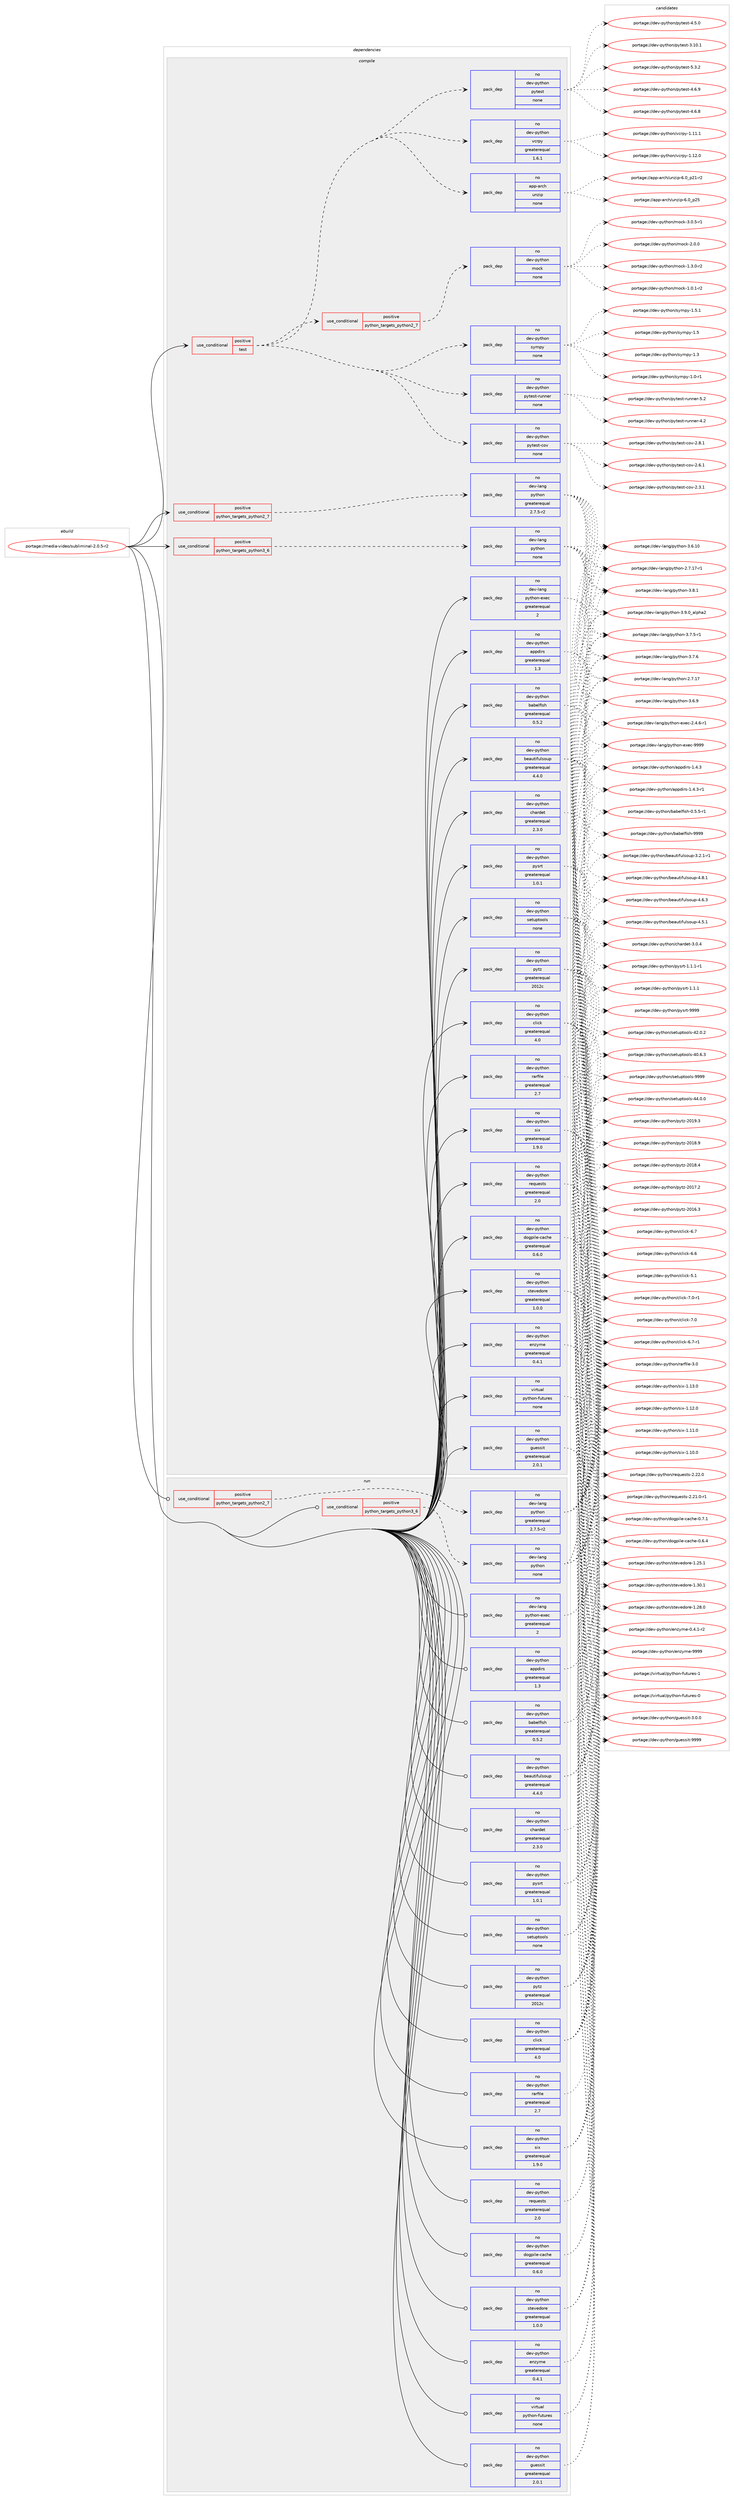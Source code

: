 digraph prolog {

# *************
# Graph options
# *************

newrank=true;
concentrate=true;
compound=true;
graph [rankdir=LR,fontname=Helvetica,fontsize=10,ranksep=1.5];#, ranksep=2.5, nodesep=0.2];
edge  [arrowhead=vee];
node  [fontname=Helvetica,fontsize=10];

# **********
# The ebuild
# **********

subgraph cluster_leftcol {
color=gray;
rank=same;
label=<<i>ebuild</i>>;
id [label="portage://media-video/subliminal-2.0.5-r2", color=red, width=4, href="../media-video/subliminal-2.0.5-r2.svg"];
}

# ****************
# The dependencies
# ****************

subgraph cluster_midcol {
color=gray;
label=<<i>dependencies</i>>;
subgraph cluster_compile {
fillcolor="#eeeeee";
style=filled;
label=<<i>compile</i>>;
subgraph cond38260 {
dependency174145 [label=<<TABLE BORDER="0" CELLBORDER="1" CELLSPACING="0" CELLPADDING="4"><TR><TD ROWSPAN="3" CELLPADDING="10">use_conditional</TD></TR><TR><TD>positive</TD></TR><TR><TD>python_targets_python2_7</TD></TR></TABLE>>, shape=none, color=red];
subgraph pack133114 {
dependency174146 [label=<<TABLE BORDER="0" CELLBORDER="1" CELLSPACING="0" CELLPADDING="4" WIDTH="220"><TR><TD ROWSPAN="6" CELLPADDING="30">pack_dep</TD></TR><TR><TD WIDTH="110">no</TD></TR><TR><TD>dev-lang</TD></TR><TR><TD>python</TD></TR><TR><TD>greaterequal</TD></TR><TR><TD>2.7.5-r2</TD></TR></TABLE>>, shape=none, color=blue];
}
dependency174145:e -> dependency174146:w [weight=20,style="dashed",arrowhead="vee"];
}
id:e -> dependency174145:w [weight=20,style="solid",arrowhead="vee"];
subgraph cond38261 {
dependency174147 [label=<<TABLE BORDER="0" CELLBORDER="1" CELLSPACING="0" CELLPADDING="4"><TR><TD ROWSPAN="3" CELLPADDING="10">use_conditional</TD></TR><TR><TD>positive</TD></TR><TR><TD>python_targets_python3_6</TD></TR></TABLE>>, shape=none, color=red];
subgraph pack133115 {
dependency174148 [label=<<TABLE BORDER="0" CELLBORDER="1" CELLSPACING="0" CELLPADDING="4" WIDTH="220"><TR><TD ROWSPAN="6" CELLPADDING="30">pack_dep</TD></TR><TR><TD WIDTH="110">no</TD></TR><TR><TD>dev-lang</TD></TR><TR><TD>python</TD></TR><TR><TD>none</TD></TR><TR><TD></TD></TR></TABLE>>, shape=none, color=blue];
}
dependency174147:e -> dependency174148:w [weight=20,style="dashed",arrowhead="vee"];
}
id:e -> dependency174147:w [weight=20,style="solid",arrowhead="vee"];
subgraph cond38262 {
dependency174149 [label=<<TABLE BORDER="0" CELLBORDER="1" CELLSPACING="0" CELLPADDING="4"><TR><TD ROWSPAN="3" CELLPADDING="10">use_conditional</TD></TR><TR><TD>positive</TD></TR><TR><TD>test</TD></TR></TABLE>>, shape=none, color=red];
subgraph pack133116 {
dependency174150 [label=<<TABLE BORDER="0" CELLBORDER="1" CELLSPACING="0" CELLPADDING="4" WIDTH="220"><TR><TD ROWSPAN="6" CELLPADDING="30">pack_dep</TD></TR><TR><TD WIDTH="110">no</TD></TR><TR><TD>app-arch</TD></TR><TR><TD>unzip</TD></TR><TR><TD>none</TD></TR><TR><TD></TD></TR></TABLE>>, shape=none, color=blue];
}
dependency174149:e -> dependency174150:w [weight=20,style="dashed",arrowhead="vee"];
subgraph pack133117 {
dependency174151 [label=<<TABLE BORDER="0" CELLBORDER="1" CELLSPACING="0" CELLPADDING="4" WIDTH="220"><TR><TD ROWSPAN="6" CELLPADDING="30">pack_dep</TD></TR><TR><TD WIDTH="110">no</TD></TR><TR><TD>dev-python</TD></TR><TR><TD>vcrpy</TD></TR><TR><TD>greaterequal</TD></TR><TR><TD>1.6.1</TD></TR></TABLE>>, shape=none, color=blue];
}
dependency174149:e -> dependency174151:w [weight=20,style="dashed",arrowhead="vee"];
subgraph pack133118 {
dependency174152 [label=<<TABLE BORDER="0" CELLBORDER="1" CELLSPACING="0" CELLPADDING="4" WIDTH="220"><TR><TD ROWSPAN="6" CELLPADDING="30">pack_dep</TD></TR><TR><TD WIDTH="110">no</TD></TR><TR><TD>dev-python</TD></TR><TR><TD>pytest</TD></TR><TR><TD>none</TD></TR><TR><TD></TD></TR></TABLE>>, shape=none, color=blue];
}
dependency174149:e -> dependency174152:w [weight=20,style="dashed",arrowhead="vee"];
subgraph pack133119 {
dependency174153 [label=<<TABLE BORDER="0" CELLBORDER="1" CELLSPACING="0" CELLPADDING="4" WIDTH="220"><TR><TD ROWSPAN="6" CELLPADDING="30">pack_dep</TD></TR><TR><TD WIDTH="110">no</TD></TR><TR><TD>dev-python</TD></TR><TR><TD>pytest-cov</TD></TR><TR><TD>none</TD></TR><TR><TD></TD></TR></TABLE>>, shape=none, color=blue];
}
dependency174149:e -> dependency174153:w [weight=20,style="dashed",arrowhead="vee"];
subgraph pack133120 {
dependency174154 [label=<<TABLE BORDER="0" CELLBORDER="1" CELLSPACING="0" CELLPADDING="4" WIDTH="220"><TR><TD ROWSPAN="6" CELLPADDING="30">pack_dep</TD></TR><TR><TD WIDTH="110">no</TD></TR><TR><TD>dev-python</TD></TR><TR><TD>pytest-runner</TD></TR><TR><TD>none</TD></TR><TR><TD></TD></TR></TABLE>>, shape=none, color=blue];
}
dependency174149:e -> dependency174154:w [weight=20,style="dashed",arrowhead="vee"];
subgraph pack133121 {
dependency174155 [label=<<TABLE BORDER="0" CELLBORDER="1" CELLSPACING="0" CELLPADDING="4" WIDTH="220"><TR><TD ROWSPAN="6" CELLPADDING="30">pack_dep</TD></TR><TR><TD WIDTH="110">no</TD></TR><TR><TD>dev-python</TD></TR><TR><TD>sympy</TD></TR><TR><TD>none</TD></TR><TR><TD></TD></TR></TABLE>>, shape=none, color=blue];
}
dependency174149:e -> dependency174155:w [weight=20,style="dashed",arrowhead="vee"];
subgraph cond38263 {
dependency174156 [label=<<TABLE BORDER="0" CELLBORDER="1" CELLSPACING="0" CELLPADDING="4"><TR><TD ROWSPAN="3" CELLPADDING="10">use_conditional</TD></TR><TR><TD>positive</TD></TR><TR><TD>python_targets_python2_7</TD></TR></TABLE>>, shape=none, color=red];
subgraph pack133122 {
dependency174157 [label=<<TABLE BORDER="0" CELLBORDER="1" CELLSPACING="0" CELLPADDING="4" WIDTH="220"><TR><TD ROWSPAN="6" CELLPADDING="30">pack_dep</TD></TR><TR><TD WIDTH="110">no</TD></TR><TR><TD>dev-python</TD></TR><TR><TD>mock</TD></TR><TR><TD>none</TD></TR><TR><TD></TD></TR></TABLE>>, shape=none, color=blue];
}
dependency174156:e -> dependency174157:w [weight=20,style="dashed",arrowhead="vee"];
}
dependency174149:e -> dependency174156:w [weight=20,style="dashed",arrowhead="vee"];
}
id:e -> dependency174149:w [weight=20,style="solid",arrowhead="vee"];
subgraph pack133123 {
dependency174158 [label=<<TABLE BORDER="0" CELLBORDER="1" CELLSPACING="0" CELLPADDING="4" WIDTH="220"><TR><TD ROWSPAN="6" CELLPADDING="30">pack_dep</TD></TR><TR><TD WIDTH="110">no</TD></TR><TR><TD>dev-lang</TD></TR><TR><TD>python-exec</TD></TR><TR><TD>greaterequal</TD></TR><TR><TD>2</TD></TR></TABLE>>, shape=none, color=blue];
}
id:e -> dependency174158:w [weight=20,style="solid",arrowhead="vee"];
subgraph pack133124 {
dependency174159 [label=<<TABLE BORDER="0" CELLBORDER="1" CELLSPACING="0" CELLPADDING="4" WIDTH="220"><TR><TD ROWSPAN="6" CELLPADDING="30">pack_dep</TD></TR><TR><TD WIDTH="110">no</TD></TR><TR><TD>dev-python</TD></TR><TR><TD>appdirs</TD></TR><TR><TD>greaterequal</TD></TR><TR><TD>1.3</TD></TR></TABLE>>, shape=none, color=blue];
}
id:e -> dependency174159:w [weight=20,style="solid",arrowhead="vee"];
subgraph pack133125 {
dependency174160 [label=<<TABLE BORDER="0" CELLBORDER="1" CELLSPACING="0" CELLPADDING="4" WIDTH="220"><TR><TD ROWSPAN="6" CELLPADDING="30">pack_dep</TD></TR><TR><TD WIDTH="110">no</TD></TR><TR><TD>dev-python</TD></TR><TR><TD>babelfish</TD></TR><TR><TD>greaterequal</TD></TR><TR><TD>0.5.2</TD></TR></TABLE>>, shape=none, color=blue];
}
id:e -> dependency174160:w [weight=20,style="solid",arrowhead="vee"];
subgraph pack133126 {
dependency174161 [label=<<TABLE BORDER="0" CELLBORDER="1" CELLSPACING="0" CELLPADDING="4" WIDTH="220"><TR><TD ROWSPAN="6" CELLPADDING="30">pack_dep</TD></TR><TR><TD WIDTH="110">no</TD></TR><TR><TD>dev-python</TD></TR><TR><TD>beautifulsoup</TD></TR><TR><TD>greaterequal</TD></TR><TR><TD>4.4.0</TD></TR></TABLE>>, shape=none, color=blue];
}
id:e -> dependency174161:w [weight=20,style="solid",arrowhead="vee"];
subgraph pack133127 {
dependency174162 [label=<<TABLE BORDER="0" CELLBORDER="1" CELLSPACING="0" CELLPADDING="4" WIDTH="220"><TR><TD ROWSPAN="6" CELLPADDING="30">pack_dep</TD></TR><TR><TD WIDTH="110">no</TD></TR><TR><TD>dev-python</TD></TR><TR><TD>chardet</TD></TR><TR><TD>greaterequal</TD></TR><TR><TD>2.3.0</TD></TR></TABLE>>, shape=none, color=blue];
}
id:e -> dependency174162:w [weight=20,style="solid",arrowhead="vee"];
subgraph pack133128 {
dependency174163 [label=<<TABLE BORDER="0" CELLBORDER="1" CELLSPACING="0" CELLPADDING="4" WIDTH="220"><TR><TD ROWSPAN="6" CELLPADDING="30">pack_dep</TD></TR><TR><TD WIDTH="110">no</TD></TR><TR><TD>dev-python</TD></TR><TR><TD>click</TD></TR><TR><TD>greaterequal</TD></TR><TR><TD>4.0</TD></TR></TABLE>>, shape=none, color=blue];
}
id:e -> dependency174163:w [weight=20,style="solid",arrowhead="vee"];
subgraph pack133129 {
dependency174164 [label=<<TABLE BORDER="0" CELLBORDER="1" CELLSPACING="0" CELLPADDING="4" WIDTH="220"><TR><TD ROWSPAN="6" CELLPADDING="30">pack_dep</TD></TR><TR><TD WIDTH="110">no</TD></TR><TR><TD>dev-python</TD></TR><TR><TD>dogpile-cache</TD></TR><TR><TD>greaterequal</TD></TR><TR><TD>0.6.0</TD></TR></TABLE>>, shape=none, color=blue];
}
id:e -> dependency174164:w [weight=20,style="solid",arrowhead="vee"];
subgraph pack133130 {
dependency174165 [label=<<TABLE BORDER="0" CELLBORDER="1" CELLSPACING="0" CELLPADDING="4" WIDTH="220"><TR><TD ROWSPAN="6" CELLPADDING="30">pack_dep</TD></TR><TR><TD WIDTH="110">no</TD></TR><TR><TD>dev-python</TD></TR><TR><TD>enzyme</TD></TR><TR><TD>greaterequal</TD></TR><TR><TD>0.4.1</TD></TR></TABLE>>, shape=none, color=blue];
}
id:e -> dependency174165:w [weight=20,style="solid",arrowhead="vee"];
subgraph pack133131 {
dependency174166 [label=<<TABLE BORDER="0" CELLBORDER="1" CELLSPACING="0" CELLPADDING="4" WIDTH="220"><TR><TD ROWSPAN="6" CELLPADDING="30">pack_dep</TD></TR><TR><TD WIDTH="110">no</TD></TR><TR><TD>dev-python</TD></TR><TR><TD>guessit</TD></TR><TR><TD>greaterequal</TD></TR><TR><TD>2.0.1</TD></TR></TABLE>>, shape=none, color=blue];
}
id:e -> dependency174166:w [weight=20,style="solid",arrowhead="vee"];
subgraph pack133132 {
dependency174167 [label=<<TABLE BORDER="0" CELLBORDER="1" CELLSPACING="0" CELLPADDING="4" WIDTH="220"><TR><TD ROWSPAN="6" CELLPADDING="30">pack_dep</TD></TR><TR><TD WIDTH="110">no</TD></TR><TR><TD>dev-python</TD></TR><TR><TD>pysrt</TD></TR><TR><TD>greaterequal</TD></TR><TR><TD>1.0.1</TD></TR></TABLE>>, shape=none, color=blue];
}
id:e -> dependency174167:w [weight=20,style="solid",arrowhead="vee"];
subgraph pack133133 {
dependency174168 [label=<<TABLE BORDER="0" CELLBORDER="1" CELLSPACING="0" CELLPADDING="4" WIDTH="220"><TR><TD ROWSPAN="6" CELLPADDING="30">pack_dep</TD></TR><TR><TD WIDTH="110">no</TD></TR><TR><TD>dev-python</TD></TR><TR><TD>pytz</TD></TR><TR><TD>greaterequal</TD></TR><TR><TD>2012c</TD></TR></TABLE>>, shape=none, color=blue];
}
id:e -> dependency174168:w [weight=20,style="solid",arrowhead="vee"];
subgraph pack133134 {
dependency174169 [label=<<TABLE BORDER="0" CELLBORDER="1" CELLSPACING="0" CELLPADDING="4" WIDTH="220"><TR><TD ROWSPAN="6" CELLPADDING="30">pack_dep</TD></TR><TR><TD WIDTH="110">no</TD></TR><TR><TD>dev-python</TD></TR><TR><TD>rarfile</TD></TR><TR><TD>greaterequal</TD></TR><TR><TD>2.7</TD></TR></TABLE>>, shape=none, color=blue];
}
id:e -> dependency174169:w [weight=20,style="solid",arrowhead="vee"];
subgraph pack133135 {
dependency174170 [label=<<TABLE BORDER="0" CELLBORDER="1" CELLSPACING="0" CELLPADDING="4" WIDTH="220"><TR><TD ROWSPAN="6" CELLPADDING="30">pack_dep</TD></TR><TR><TD WIDTH="110">no</TD></TR><TR><TD>dev-python</TD></TR><TR><TD>requests</TD></TR><TR><TD>greaterequal</TD></TR><TR><TD>2.0</TD></TR></TABLE>>, shape=none, color=blue];
}
id:e -> dependency174170:w [weight=20,style="solid",arrowhead="vee"];
subgraph pack133136 {
dependency174171 [label=<<TABLE BORDER="0" CELLBORDER="1" CELLSPACING="0" CELLPADDING="4" WIDTH="220"><TR><TD ROWSPAN="6" CELLPADDING="30">pack_dep</TD></TR><TR><TD WIDTH="110">no</TD></TR><TR><TD>dev-python</TD></TR><TR><TD>setuptools</TD></TR><TR><TD>none</TD></TR><TR><TD></TD></TR></TABLE>>, shape=none, color=blue];
}
id:e -> dependency174171:w [weight=20,style="solid",arrowhead="vee"];
subgraph pack133137 {
dependency174172 [label=<<TABLE BORDER="0" CELLBORDER="1" CELLSPACING="0" CELLPADDING="4" WIDTH="220"><TR><TD ROWSPAN="6" CELLPADDING="30">pack_dep</TD></TR><TR><TD WIDTH="110">no</TD></TR><TR><TD>dev-python</TD></TR><TR><TD>six</TD></TR><TR><TD>greaterequal</TD></TR><TR><TD>1.9.0</TD></TR></TABLE>>, shape=none, color=blue];
}
id:e -> dependency174172:w [weight=20,style="solid",arrowhead="vee"];
subgraph pack133138 {
dependency174173 [label=<<TABLE BORDER="0" CELLBORDER="1" CELLSPACING="0" CELLPADDING="4" WIDTH="220"><TR><TD ROWSPAN="6" CELLPADDING="30">pack_dep</TD></TR><TR><TD WIDTH="110">no</TD></TR><TR><TD>dev-python</TD></TR><TR><TD>stevedore</TD></TR><TR><TD>greaterequal</TD></TR><TR><TD>1.0.0</TD></TR></TABLE>>, shape=none, color=blue];
}
id:e -> dependency174173:w [weight=20,style="solid",arrowhead="vee"];
subgraph pack133139 {
dependency174174 [label=<<TABLE BORDER="0" CELLBORDER="1" CELLSPACING="0" CELLPADDING="4" WIDTH="220"><TR><TD ROWSPAN="6" CELLPADDING="30">pack_dep</TD></TR><TR><TD WIDTH="110">no</TD></TR><TR><TD>virtual</TD></TR><TR><TD>python-futures</TD></TR><TR><TD>none</TD></TR><TR><TD></TD></TR></TABLE>>, shape=none, color=blue];
}
id:e -> dependency174174:w [weight=20,style="solid",arrowhead="vee"];
}
subgraph cluster_compileandrun {
fillcolor="#eeeeee";
style=filled;
label=<<i>compile and run</i>>;
}
subgraph cluster_run {
fillcolor="#eeeeee";
style=filled;
label=<<i>run</i>>;
subgraph cond38264 {
dependency174175 [label=<<TABLE BORDER="0" CELLBORDER="1" CELLSPACING="0" CELLPADDING="4"><TR><TD ROWSPAN="3" CELLPADDING="10">use_conditional</TD></TR><TR><TD>positive</TD></TR><TR><TD>python_targets_python2_7</TD></TR></TABLE>>, shape=none, color=red];
subgraph pack133140 {
dependency174176 [label=<<TABLE BORDER="0" CELLBORDER="1" CELLSPACING="0" CELLPADDING="4" WIDTH="220"><TR><TD ROWSPAN="6" CELLPADDING="30">pack_dep</TD></TR><TR><TD WIDTH="110">no</TD></TR><TR><TD>dev-lang</TD></TR><TR><TD>python</TD></TR><TR><TD>greaterequal</TD></TR><TR><TD>2.7.5-r2</TD></TR></TABLE>>, shape=none, color=blue];
}
dependency174175:e -> dependency174176:w [weight=20,style="dashed",arrowhead="vee"];
}
id:e -> dependency174175:w [weight=20,style="solid",arrowhead="odot"];
subgraph cond38265 {
dependency174177 [label=<<TABLE BORDER="0" CELLBORDER="1" CELLSPACING="0" CELLPADDING="4"><TR><TD ROWSPAN="3" CELLPADDING="10">use_conditional</TD></TR><TR><TD>positive</TD></TR><TR><TD>python_targets_python3_6</TD></TR></TABLE>>, shape=none, color=red];
subgraph pack133141 {
dependency174178 [label=<<TABLE BORDER="0" CELLBORDER="1" CELLSPACING="0" CELLPADDING="4" WIDTH="220"><TR><TD ROWSPAN="6" CELLPADDING="30">pack_dep</TD></TR><TR><TD WIDTH="110">no</TD></TR><TR><TD>dev-lang</TD></TR><TR><TD>python</TD></TR><TR><TD>none</TD></TR><TR><TD></TD></TR></TABLE>>, shape=none, color=blue];
}
dependency174177:e -> dependency174178:w [weight=20,style="dashed",arrowhead="vee"];
}
id:e -> dependency174177:w [weight=20,style="solid",arrowhead="odot"];
subgraph pack133142 {
dependency174179 [label=<<TABLE BORDER="0" CELLBORDER="1" CELLSPACING="0" CELLPADDING="4" WIDTH="220"><TR><TD ROWSPAN="6" CELLPADDING="30">pack_dep</TD></TR><TR><TD WIDTH="110">no</TD></TR><TR><TD>dev-lang</TD></TR><TR><TD>python-exec</TD></TR><TR><TD>greaterequal</TD></TR><TR><TD>2</TD></TR></TABLE>>, shape=none, color=blue];
}
id:e -> dependency174179:w [weight=20,style="solid",arrowhead="odot"];
subgraph pack133143 {
dependency174180 [label=<<TABLE BORDER="0" CELLBORDER="1" CELLSPACING="0" CELLPADDING="4" WIDTH="220"><TR><TD ROWSPAN="6" CELLPADDING="30">pack_dep</TD></TR><TR><TD WIDTH="110">no</TD></TR><TR><TD>dev-python</TD></TR><TR><TD>appdirs</TD></TR><TR><TD>greaterequal</TD></TR><TR><TD>1.3</TD></TR></TABLE>>, shape=none, color=blue];
}
id:e -> dependency174180:w [weight=20,style="solid",arrowhead="odot"];
subgraph pack133144 {
dependency174181 [label=<<TABLE BORDER="0" CELLBORDER="1" CELLSPACING="0" CELLPADDING="4" WIDTH="220"><TR><TD ROWSPAN="6" CELLPADDING="30">pack_dep</TD></TR><TR><TD WIDTH="110">no</TD></TR><TR><TD>dev-python</TD></TR><TR><TD>babelfish</TD></TR><TR><TD>greaterequal</TD></TR><TR><TD>0.5.2</TD></TR></TABLE>>, shape=none, color=blue];
}
id:e -> dependency174181:w [weight=20,style="solid",arrowhead="odot"];
subgraph pack133145 {
dependency174182 [label=<<TABLE BORDER="0" CELLBORDER="1" CELLSPACING="0" CELLPADDING="4" WIDTH="220"><TR><TD ROWSPAN="6" CELLPADDING="30">pack_dep</TD></TR><TR><TD WIDTH="110">no</TD></TR><TR><TD>dev-python</TD></TR><TR><TD>beautifulsoup</TD></TR><TR><TD>greaterequal</TD></TR><TR><TD>4.4.0</TD></TR></TABLE>>, shape=none, color=blue];
}
id:e -> dependency174182:w [weight=20,style="solid",arrowhead="odot"];
subgraph pack133146 {
dependency174183 [label=<<TABLE BORDER="0" CELLBORDER="1" CELLSPACING="0" CELLPADDING="4" WIDTH="220"><TR><TD ROWSPAN="6" CELLPADDING="30">pack_dep</TD></TR><TR><TD WIDTH="110">no</TD></TR><TR><TD>dev-python</TD></TR><TR><TD>chardet</TD></TR><TR><TD>greaterequal</TD></TR><TR><TD>2.3.0</TD></TR></TABLE>>, shape=none, color=blue];
}
id:e -> dependency174183:w [weight=20,style="solid",arrowhead="odot"];
subgraph pack133147 {
dependency174184 [label=<<TABLE BORDER="0" CELLBORDER="1" CELLSPACING="0" CELLPADDING="4" WIDTH="220"><TR><TD ROWSPAN="6" CELLPADDING="30">pack_dep</TD></TR><TR><TD WIDTH="110">no</TD></TR><TR><TD>dev-python</TD></TR><TR><TD>click</TD></TR><TR><TD>greaterequal</TD></TR><TR><TD>4.0</TD></TR></TABLE>>, shape=none, color=blue];
}
id:e -> dependency174184:w [weight=20,style="solid",arrowhead="odot"];
subgraph pack133148 {
dependency174185 [label=<<TABLE BORDER="0" CELLBORDER="1" CELLSPACING="0" CELLPADDING="4" WIDTH="220"><TR><TD ROWSPAN="6" CELLPADDING="30">pack_dep</TD></TR><TR><TD WIDTH="110">no</TD></TR><TR><TD>dev-python</TD></TR><TR><TD>dogpile-cache</TD></TR><TR><TD>greaterequal</TD></TR><TR><TD>0.6.0</TD></TR></TABLE>>, shape=none, color=blue];
}
id:e -> dependency174185:w [weight=20,style="solid",arrowhead="odot"];
subgraph pack133149 {
dependency174186 [label=<<TABLE BORDER="0" CELLBORDER="1" CELLSPACING="0" CELLPADDING="4" WIDTH="220"><TR><TD ROWSPAN="6" CELLPADDING="30">pack_dep</TD></TR><TR><TD WIDTH="110">no</TD></TR><TR><TD>dev-python</TD></TR><TR><TD>enzyme</TD></TR><TR><TD>greaterequal</TD></TR><TR><TD>0.4.1</TD></TR></TABLE>>, shape=none, color=blue];
}
id:e -> dependency174186:w [weight=20,style="solid",arrowhead="odot"];
subgraph pack133150 {
dependency174187 [label=<<TABLE BORDER="0" CELLBORDER="1" CELLSPACING="0" CELLPADDING="4" WIDTH="220"><TR><TD ROWSPAN="6" CELLPADDING="30">pack_dep</TD></TR><TR><TD WIDTH="110">no</TD></TR><TR><TD>dev-python</TD></TR><TR><TD>guessit</TD></TR><TR><TD>greaterequal</TD></TR><TR><TD>2.0.1</TD></TR></TABLE>>, shape=none, color=blue];
}
id:e -> dependency174187:w [weight=20,style="solid",arrowhead="odot"];
subgraph pack133151 {
dependency174188 [label=<<TABLE BORDER="0" CELLBORDER="1" CELLSPACING="0" CELLPADDING="4" WIDTH="220"><TR><TD ROWSPAN="6" CELLPADDING="30">pack_dep</TD></TR><TR><TD WIDTH="110">no</TD></TR><TR><TD>dev-python</TD></TR><TR><TD>pysrt</TD></TR><TR><TD>greaterequal</TD></TR><TR><TD>1.0.1</TD></TR></TABLE>>, shape=none, color=blue];
}
id:e -> dependency174188:w [weight=20,style="solid",arrowhead="odot"];
subgraph pack133152 {
dependency174189 [label=<<TABLE BORDER="0" CELLBORDER="1" CELLSPACING="0" CELLPADDING="4" WIDTH="220"><TR><TD ROWSPAN="6" CELLPADDING="30">pack_dep</TD></TR><TR><TD WIDTH="110">no</TD></TR><TR><TD>dev-python</TD></TR><TR><TD>pytz</TD></TR><TR><TD>greaterequal</TD></TR><TR><TD>2012c</TD></TR></TABLE>>, shape=none, color=blue];
}
id:e -> dependency174189:w [weight=20,style="solid",arrowhead="odot"];
subgraph pack133153 {
dependency174190 [label=<<TABLE BORDER="0" CELLBORDER="1" CELLSPACING="0" CELLPADDING="4" WIDTH="220"><TR><TD ROWSPAN="6" CELLPADDING="30">pack_dep</TD></TR><TR><TD WIDTH="110">no</TD></TR><TR><TD>dev-python</TD></TR><TR><TD>rarfile</TD></TR><TR><TD>greaterequal</TD></TR><TR><TD>2.7</TD></TR></TABLE>>, shape=none, color=blue];
}
id:e -> dependency174190:w [weight=20,style="solid",arrowhead="odot"];
subgraph pack133154 {
dependency174191 [label=<<TABLE BORDER="0" CELLBORDER="1" CELLSPACING="0" CELLPADDING="4" WIDTH="220"><TR><TD ROWSPAN="6" CELLPADDING="30">pack_dep</TD></TR><TR><TD WIDTH="110">no</TD></TR><TR><TD>dev-python</TD></TR><TR><TD>requests</TD></TR><TR><TD>greaterequal</TD></TR><TR><TD>2.0</TD></TR></TABLE>>, shape=none, color=blue];
}
id:e -> dependency174191:w [weight=20,style="solid",arrowhead="odot"];
subgraph pack133155 {
dependency174192 [label=<<TABLE BORDER="0" CELLBORDER="1" CELLSPACING="0" CELLPADDING="4" WIDTH="220"><TR><TD ROWSPAN="6" CELLPADDING="30">pack_dep</TD></TR><TR><TD WIDTH="110">no</TD></TR><TR><TD>dev-python</TD></TR><TR><TD>setuptools</TD></TR><TR><TD>none</TD></TR><TR><TD></TD></TR></TABLE>>, shape=none, color=blue];
}
id:e -> dependency174192:w [weight=20,style="solid",arrowhead="odot"];
subgraph pack133156 {
dependency174193 [label=<<TABLE BORDER="0" CELLBORDER="1" CELLSPACING="0" CELLPADDING="4" WIDTH="220"><TR><TD ROWSPAN="6" CELLPADDING="30">pack_dep</TD></TR><TR><TD WIDTH="110">no</TD></TR><TR><TD>dev-python</TD></TR><TR><TD>six</TD></TR><TR><TD>greaterequal</TD></TR><TR><TD>1.9.0</TD></TR></TABLE>>, shape=none, color=blue];
}
id:e -> dependency174193:w [weight=20,style="solid",arrowhead="odot"];
subgraph pack133157 {
dependency174194 [label=<<TABLE BORDER="0" CELLBORDER="1" CELLSPACING="0" CELLPADDING="4" WIDTH="220"><TR><TD ROWSPAN="6" CELLPADDING="30">pack_dep</TD></TR><TR><TD WIDTH="110">no</TD></TR><TR><TD>dev-python</TD></TR><TR><TD>stevedore</TD></TR><TR><TD>greaterequal</TD></TR><TR><TD>1.0.0</TD></TR></TABLE>>, shape=none, color=blue];
}
id:e -> dependency174194:w [weight=20,style="solid",arrowhead="odot"];
subgraph pack133158 {
dependency174195 [label=<<TABLE BORDER="0" CELLBORDER="1" CELLSPACING="0" CELLPADDING="4" WIDTH="220"><TR><TD ROWSPAN="6" CELLPADDING="30">pack_dep</TD></TR><TR><TD WIDTH="110">no</TD></TR><TR><TD>virtual</TD></TR><TR><TD>python-futures</TD></TR><TR><TD>none</TD></TR><TR><TD></TD></TR></TABLE>>, shape=none, color=blue];
}
id:e -> dependency174195:w [weight=20,style="solid",arrowhead="odot"];
}
}

# **************
# The candidates
# **************

subgraph cluster_choices {
rank=same;
color=gray;
label=<<i>candidates</i>>;

subgraph choice133114 {
color=black;
nodesep=1;
choice10010111845108971101034711212111610411111045514657464895971081121049750 [label="portage://dev-lang/python-3.9.0_alpha2", color=red, width=4,href="../dev-lang/python-3.9.0_alpha2.svg"];
choice100101118451089711010347112121116104111110455146564649 [label="portage://dev-lang/python-3.8.1", color=red, width=4,href="../dev-lang/python-3.8.1.svg"];
choice100101118451089711010347112121116104111110455146554654 [label="portage://dev-lang/python-3.7.6", color=red, width=4,href="../dev-lang/python-3.7.6.svg"];
choice1001011184510897110103471121211161041111104551465546534511449 [label="portage://dev-lang/python-3.7.5-r1", color=red, width=4,href="../dev-lang/python-3.7.5-r1.svg"];
choice100101118451089711010347112121116104111110455146544657 [label="portage://dev-lang/python-3.6.9", color=red, width=4,href="../dev-lang/python-3.6.9.svg"];
choice10010111845108971101034711212111610411111045514654464948 [label="portage://dev-lang/python-3.6.10", color=red, width=4,href="../dev-lang/python-3.6.10.svg"];
choice100101118451089711010347112121116104111110455046554649554511449 [label="portage://dev-lang/python-2.7.17-r1", color=red, width=4,href="../dev-lang/python-2.7.17-r1.svg"];
choice10010111845108971101034711212111610411111045504655464955 [label="portage://dev-lang/python-2.7.17", color=red, width=4,href="../dev-lang/python-2.7.17.svg"];
dependency174146:e -> choice10010111845108971101034711212111610411111045514657464895971081121049750:w [style=dotted,weight="100"];
dependency174146:e -> choice100101118451089711010347112121116104111110455146564649:w [style=dotted,weight="100"];
dependency174146:e -> choice100101118451089711010347112121116104111110455146554654:w [style=dotted,weight="100"];
dependency174146:e -> choice1001011184510897110103471121211161041111104551465546534511449:w [style=dotted,weight="100"];
dependency174146:e -> choice100101118451089711010347112121116104111110455146544657:w [style=dotted,weight="100"];
dependency174146:e -> choice10010111845108971101034711212111610411111045514654464948:w [style=dotted,weight="100"];
dependency174146:e -> choice100101118451089711010347112121116104111110455046554649554511449:w [style=dotted,weight="100"];
dependency174146:e -> choice10010111845108971101034711212111610411111045504655464955:w [style=dotted,weight="100"];
}
subgraph choice133115 {
color=black;
nodesep=1;
choice10010111845108971101034711212111610411111045514657464895971081121049750 [label="portage://dev-lang/python-3.9.0_alpha2", color=red, width=4,href="../dev-lang/python-3.9.0_alpha2.svg"];
choice100101118451089711010347112121116104111110455146564649 [label="portage://dev-lang/python-3.8.1", color=red, width=4,href="../dev-lang/python-3.8.1.svg"];
choice100101118451089711010347112121116104111110455146554654 [label="portage://dev-lang/python-3.7.6", color=red, width=4,href="../dev-lang/python-3.7.6.svg"];
choice1001011184510897110103471121211161041111104551465546534511449 [label="portage://dev-lang/python-3.7.5-r1", color=red, width=4,href="../dev-lang/python-3.7.5-r1.svg"];
choice100101118451089711010347112121116104111110455146544657 [label="portage://dev-lang/python-3.6.9", color=red, width=4,href="../dev-lang/python-3.6.9.svg"];
choice10010111845108971101034711212111610411111045514654464948 [label="portage://dev-lang/python-3.6.10", color=red, width=4,href="../dev-lang/python-3.6.10.svg"];
choice100101118451089711010347112121116104111110455046554649554511449 [label="portage://dev-lang/python-2.7.17-r1", color=red, width=4,href="../dev-lang/python-2.7.17-r1.svg"];
choice10010111845108971101034711212111610411111045504655464955 [label="portage://dev-lang/python-2.7.17", color=red, width=4,href="../dev-lang/python-2.7.17.svg"];
dependency174148:e -> choice10010111845108971101034711212111610411111045514657464895971081121049750:w [style=dotted,weight="100"];
dependency174148:e -> choice100101118451089711010347112121116104111110455146564649:w [style=dotted,weight="100"];
dependency174148:e -> choice100101118451089711010347112121116104111110455146554654:w [style=dotted,weight="100"];
dependency174148:e -> choice1001011184510897110103471121211161041111104551465546534511449:w [style=dotted,weight="100"];
dependency174148:e -> choice100101118451089711010347112121116104111110455146544657:w [style=dotted,weight="100"];
dependency174148:e -> choice10010111845108971101034711212111610411111045514654464948:w [style=dotted,weight="100"];
dependency174148:e -> choice100101118451089711010347112121116104111110455046554649554511449:w [style=dotted,weight="100"];
dependency174148:e -> choice10010111845108971101034711212111610411111045504655464955:w [style=dotted,weight="100"];
}
subgraph choice133116 {
color=black;
nodesep=1;
choice971121124597114991044711711012210511245544648951125053 [label="portage://app-arch/unzip-6.0_p25", color=red, width=4,href="../app-arch/unzip-6.0_p25.svg"];
choice9711211245971149910447117110122105112455446489511250494511450 [label="portage://app-arch/unzip-6.0_p21-r2", color=red, width=4,href="../app-arch/unzip-6.0_p21-r2.svg"];
dependency174150:e -> choice971121124597114991044711711012210511245544648951125053:w [style=dotted,weight="100"];
dependency174150:e -> choice9711211245971149910447117110122105112455446489511250494511450:w [style=dotted,weight="100"];
}
subgraph choice133117 {
color=black;
nodesep=1;
choice10010111845112121116104111110471189911411212145494649504648 [label="portage://dev-python/vcrpy-1.12.0", color=red, width=4,href="../dev-python/vcrpy-1.12.0.svg"];
choice10010111845112121116104111110471189911411212145494649494649 [label="portage://dev-python/vcrpy-1.11.1", color=red, width=4,href="../dev-python/vcrpy-1.11.1.svg"];
dependency174151:e -> choice10010111845112121116104111110471189911411212145494649504648:w [style=dotted,weight="100"];
dependency174151:e -> choice10010111845112121116104111110471189911411212145494649494649:w [style=dotted,weight="100"];
}
subgraph choice133118 {
color=black;
nodesep=1;
choice1001011184511212111610411111047112121116101115116455346514650 [label="portage://dev-python/pytest-5.3.2", color=red, width=4,href="../dev-python/pytest-5.3.2.svg"];
choice1001011184511212111610411111047112121116101115116455246544657 [label="portage://dev-python/pytest-4.6.9", color=red, width=4,href="../dev-python/pytest-4.6.9.svg"];
choice1001011184511212111610411111047112121116101115116455246544656 [label="portage://dev-python/pytest-4.6.8", color=red, width=4,href="../dev-python/pytest-4.6.8.svg"];
choice1001011184511212111610411111047112121116101115116455246534648 [label="portage://dev-python/pytest-4.5.0", color=red, width=4,href="../dev-python/pytest-4.5.0.svg"];
choice100101118451121211161041111104711212111610111511645514649484649 [label="portage://dev-python/pytest-3.10.1", color=red, width=4,href="../dev-python/pytest-3.10.1.svg"];
dependency174152:e -> choice1001011184511212111610411111047112121116101115116455346514650:w [style=dotted,weight="100"];
dependency174152:e -> choice1001011184511212111610411111047112121116101115116455246544657:w [style=dotted,weight="100"];
dependency174152:e -> choice1001011184511212111610411111047112121116101115116455246544656:w [style=dotted,weight="100"];
dependency174152:e -> choice1001011184511212111610411111047112121116101115116455246534648:w [style=dotted,weight="100"];
dependency174152:e -> choice100101118451121211161041111104711212111610111511645514649484649:w [style=dotted,weight="100"];
}
subgraph choice133119 {
color=black;
nodesep=1;
choice10010111845112121116104111110471121211161011151164599111118455046564649 [label="portage://dev-python/pytest-cov-2.8.1", color=red, width=4,href="../dev-python/pytest-cov-2.8.1.svg"];
choice10010111845112121116104111110471121211161011151164599111118455046544649 [label="portage://dev-python/pytest-cov-2.6.1", color=red, width=4,href="../dev-python/pytest-cov-2.6.1.svg"];
choice10010111845112121116104111110471121211161011151164599111118455046514649 [label="portage://dev-python/pytest-cov-2.3.1", color=red, width=4,href="../dev-python/pytest-cov-2.3.1.svg"];
dependency174153:e -> choice10010111845112121116104111110471121211161011151164599111118455046564649:w [style=dotted,weight="100"];
dependency174153:e -> choice10010111845112121116104111110471121211161011151164599111118455046544649:w [style=dotted,weight="100"];
dependency174153:e -> choice10010111845112121116104111110471121211161011151164599111118455046514649:w [style=dotted,weight="100"];
}
subgraph choice133120 {
color=black;
nodesep=1;
choice10010111845112121116104111110471121211161011151164511411711011010111445534650 [label="portage://dev-python/pytest-runner-5.2", color=red, width=4,href="../dev-python/pytest-runner-5.2.svg"];
choice10010111845112121116104111110471121211161011151164511411711011010111445524650 [label="portage://dev-python/pytest-runner-4.2", color=red, width=4,href="../dev-python/pytest-runner-4.2.svg"];
dependency174154:e -> choice10010111845112121116104111110471121211161011151164511411711011010111445534650:w [style=dotted,weight="100"];
dependency174154:e -> choice10010111845112121116104111110471121211161011151164511411711011010111445524650:w [style=dotted,weight="100"];
}
subgraph choice133121 {
color=black;
nodesep=1;
choice1001011184511212111610411111047115121109112121454946534649 [label="portage://dev-python/sympy-1.5.1", color=red, width=4,href="../dev-python/sympy-1.5.1.svg"];
choice100101118451121211161041111104711512110911212145494653 [label="portage://dev-python/sympy-1.5", color=red, width=4,href="../dev-python/sympy-1.5.svg"];
choice100101118451121211161041111104711512110911212145494651 [label="portage://dev-python/sympy-1.3", color=red, width=4,href="../dev-python/sympy-1.3.svg"];
choice1001011184511212111610411111047115121109112121454946484511449 [label="portage://dev-python/sympy-1.0-r1", color=red, width=4,href="../dev-python/sympy-1.0-r1.svg"];
dependency174155:e -> choice1001011184511212111610411111047115121109112121454946534649:w [style=dotted,weight="100"];
dependency174155:e -> choice100101118451121211161041111104711512110911212145494653:w [style=dotted,weight="100"];
dependency174155:e -> choice100101118451121211161041111104711512110911212145494651:w [style=dotted,weight="100"];
dependency174155:e -> choice1001011184511212111610411111047115121109112121454946484511449:w [style=dotted,weight="100"];
}
subgraph choice133122 {
color=black;
nodesep=1;
choice1001011184511212111610411111047109111991074551464846534511449 [label="portage://dev-python/mock-3.0.5-r1", color=red, width=4,href="../dev-python/mock-3.0.5-r1.svg"];
choice100101118451121211161041111104710911199107455046484648 [label="portage://dev-python/mock-2.0.0", color=red, width=4,href="../dev-python/mock-2.0.0.svg"];
choice1001011184511212111610411111047109111991074549465146484511450 [label="portage://dev-python/mock-1.3.0-r2", color=red, width=4,href="../dev-python/mock-1.3.0-r2.svg"];
choice1001011184511212111610411111047109111991074549464846494511450 [label="portage://dev-python/mock-1.0.1-r2", color=red, width=4,href="../dev-python/mock-1.0.1-r2.svg"];
dependency174157:e -> choice1001011184511212111610411111047109111991074551464846534511449:w [style=dotted,weight="100"];
dependency174157:e -> choice100101118451121211161041111104710911199107455046484648:w [style=dotted,weight="100"];
dependency174157:e -> choice1001011184511212111610411111047109111991074549465146484511450:w [style=dotted,weight="100"];
dependency174157:e -> choice1001011184511212111610411111047109111991074549464846494511450:w [style=dotted,weight="100"];
}
subgraph choice133123 {
color=black;
nodesep=1;
choice10010111845108971101034711212111610411111045101120101994557575757 [label="portage://dev-lang/python-exec-9999", color=red, width=4,href="../dev-lang/python-exec-9999.svg"];
choice10010111845108971101034711212111610411111045101120101994550465246544511449 [label="portage://dev-lang/python-exec-2.4.6-r1", color=red, width=4,href="../dev-lang/python-exec-2.4.6-r1.svg"];
dependency174158:e -> choice10010111845108971101034711212111610411111045101120101994557575757:w [style=dotted,weight="100"];
dependency174158:e -> choice10010111845108971101034711212111610411111045101120101994550465246544511449:w [style=dotted,weight="100"];
}
subgraph choice133124 {
color=black;
nodesep=1;
choice1001011184511212111610411111047971121121001051141154549465246514511449 [label="portage://dev-python/appdirs-1.4.3-r1", color=red, width=4,href="../dev-python/appdirs-1.4.3-r1.svg"];
choice100101118451121211161041111104797112112100105114115454946524651 [label="portage://dev-python/appdirs-1.4.3", color=red, width=4,href="../dev-python/appdirs-1.4.3.svg"];
dependency174159:e -> choice1001011184511212111610411111047971121121001051141154549465246514511449:w [style=dotted,weight="100"];
dependency174159:e -> choice100101118451121211161041111104797112112100105114115454946524651:w [style=dotted,weight="100"];
}
subgraph choice133125 {
color=black;
nodesep=1;
choice10010111845112121116104111110479897981011081021051151044557575757 [label="portage://dev-python/babelfish-9999", color=red, width=4,href="../dev-python/babelfish-9999.svg"];
choice10010111845112121116104111110479897981011081021051151044548465346534511449 [label="portage://dev-python/babelfish-0.5.5-r1", color=red, width=4,href="../dev-python/babelfish-0.5.5-r1.svg"];
dependency174160:e -> choice10010111845112121116104111110479897981011081021051151044557575757:w [style=dotted,weight="100"];
dependency174160:e -> choice10010111845112121116104111110479897981011081021051151044548465346534511449:w [style=dotted,weight="100"];
}
subgraph choice133126 {
color=black;
nodesep=1;
choice10010111845112121116104111110479810197117116105102117108115111117112455246564649 [label="portage://dev-python/beautifulsoup-4.8.1", color=red, width=4,href="../dev-python/beautifulsoup-4.8.1.svg"];
choice10010111845112121116104111110479810197117116105102117108115111117112455246544651 [label="portage://dev-python/beautifulsoup-4.6.3", color=red, width=4,href="../dev-python/beautifulsoup-4.6.3.svg"];
choice10010111845112121116104111110479810197117116105102117108115111117112455246534649 [label="portage://dev-python/beautifulsoup-4.5.1", color=red, width=4,href="../dev-python/beautifulsoup-4.5.1.svg"];
choice100101118451121211161041111104798101971171161051021171081151111171124551465046494511449 [label="portage://dev-python/beautifulsoup-3.2.1-r1", color=red, width=4,href="../dev-python/beautifulsoup-3.2.1-r1.svg"];
dependency174161:e -> choice10010111845112121116104111110479810197117116105102117108115111117112455246564649:w [style=dotted,weight="100"];
dependency174161:e -> choice10010111845112121116104111110479810197117116105102117108115111117112455246544651:w [style=dotted,weight="100"];
dependency174161:e -> choice10010111845112121116104111110479810197117116105102117108115111117112455246534649:w [style=dotted,weight="100"];
dependency174161:e -> choice100101118451121211161041111104798101971171161051021171081151111171124551465046494511449:w [style=dotted,weight="100"];
}
subgraph choice133127 {
color=black;
nodesep=1;
choice10010111845112121116104111110479910497114100101116455146484652 [label="portage://dev-python/chardet-3.0.4", color=red, width=4,href="../dev-python/chardet-3.0.4.svg"];
dependency174162:e -> choice10010111845112121116104111110479910497114100101116455146484652:w [style=dotted,weight="100"];
}
subgraph choice133128 {
color=black;
nodesep=1;
choice10010111845112121116104111110479910810599107455546484511449 [label="portage://dev-python/click-7.0-r1", color=red, width=4,href="../dev-python/click-7.0-r1.svg"];
choice1001011184511212111610411111047991081059910745554648 [label="portage://dev-python/click-7.0", color=red, width=4,href="../dev-python/click-7.0.svg"];
choice10010111845112121116104111110479910810599107455446554511449 [label="portage://dev-python/click-6.7-r1", color=red, width=4,href="../dev-python/click-6.7-r1.svg"];
choice1001011184511212111610411111047991081059910745544655 [label="portage://dev-python/click-6.7", color=red, width=4,href="../dev-python/click-6.7.svg"];
choice1001011184511212111610411111047991081059910745544654 [label="portage://dev-python/click-6.6", color=red, width=4,href="../dev-python/click-6.6.svg"];
choice1001011184511212111610411111047991081059910745534649 [label="portage://dev-python/click-5.1", color=red, width=4,href="../dev-python/click-5.1.svg"];
dependency174163:e -> choice10010111845112121116104111110479910810599107455546484511449:w [style=dotted,weight="100"];
dependency174163:e -> choice1001011184511212111610411111047991081059910745554648:w [style=dotted,weight="100"];
dependency174163:e -> choice10010111845112121116104111110479910810599107455446554511449:w [style=dotted,weight="100"];
dependency174163:e -> choice1001011184511212111610411111047991081059910745544655:w [style=dotted,weight="100"];
dependency174163:e -> choice1001011184511212111610411111047991081059910745544654:w [style=dotted,weight="100"];
dependency174163:e -> choice1001011184511212111610411111047991081059910745534649:w [style=dotted,weight="100"];
}
subgraph choice133129 {
color=black;
nodesep=1;
choice100101118451121211161041111104710011110311210510810145999799104101454846554649 [label="portage://dev-python/dogpile-cache-0.7.1", color=red, width=4,href="../dev-python/dogpile-cache-0.7.1.svg"];
choice100101118451121211161041111104710011110311210510810145999799104101454846544652 [label="portage://dev-python/dogpile-cache-0.6.4", color=red, width=4,href="../dev-python/dogpile-cache-0.6.4.svg"];
dependency174164:e -> choice100101118451121211161041111104710011110311210510810145999799104101454846554649:w [style=dotted,weight="100"];
dependency174164:e -> choice100101118451121211161041111104710011110311210510810145999799104101454846544652:w [style=dotted,weight="100"];
}
subgraph choice133130 {
color=black;
nodesep=1;
choice10010111845112121116104111110471011101221211091014557575757 [label="portage://dev-python/enzyme-9999", color=red, width=4,href="../dev-python/enzyme-9999.svg"];
choice10010111845112121116104111110471011101221211091014548465246494511450 [label="portage://dev-python/enzyme-0.4.1-r2", color=red, width=4,href="../dev-python/enzyme-0.4.1-r2.svg"];
dependency174165:e -> choice10010111845112121116104111110471011101221211091014557575757:w [style=dotted,weight="100"];
dependency174165:e -> choice10010111845112121116104111110471011101221211091014548465246494511450:w [style=dotted,weight="100"];
}
subgraph choice133131 {
color=black;
nodesep=1;
choice10010111845112121116104111110471031171011151151051164557575757 [label="portage://dev-python/guessit-9999", color=red, width=4,href="../dev-python/guessit-9999.svg"];
choice1001011184511212111610411111047103117101115115105116455146484648 [label="portage://dev-python/guessit-3.0.0", color=red, width=4,href="../dev-python/guessit-3.0.0.svg"];
dependency174166:e -> choice10010111845112121116104111110471031171011151151051164557575757:w [style=dotted,weight="100"];
dependency174166:e -> choice1001011184511212111610411111047103117101115115105116455146484648:w [style=dotted,weight="100"];
}
subgraph choice133132 {
color=black;
nodesep=1;
choice10010111845112121116104111110471121211151141164557575757 [label="portage://dev-python/pysrt-9999", color=red, width=4,href="../dev-python/pysrt-9999.svg"];
choice10010111845112121116104111110471121211151141164549464946494511449 [label="portage://dev-python/pysrt-1.1.1-r1", color=red, width=4,href="../dev-python/pysrt-1.1.1-r1.svg"];
choice1001011184511212111610411111047112121115114116454946494649 [label="portage://dev-python/pysrt-1.1.1", color=red, width=4,href="../dev-python/pysrt-1.1.1.svg"];
dependency174167:e -> choice10010111845112121116104111110471121211151141164557575757:w [style=dotted,weight="100"];
dependency174167:e -> choice10010111845112121116104111110471121211151141164549464946494511449:w [style=dotted,weight="100"];
dependency174167:e -> choice1001011184511212111610411111047112121115114116454946494649:w [style=dotted,weight="100"];
}
subgraph choice133133 {
color=black;
nodesep=1;
choice100101118451121211161041111104711212111612245504849574651 [label="portage://dev-python/pytz-2019.3", color=red, width=4,href="../dev-python/pytz-2019.3.svg"];
choice100101118451121211161041111104711212111612245504849564657 [label="portage://dev-python/pytz-2018.9", color=red, width=4,href="../dev-python/pytz-2018.9.svg"];
choice100101118451121211161041111104711212111612245504849564652 [label="portage://dev-python/pytz-2018.4", color=red, width=4,href="../dev-python/pytz-2018.4.svg"];
choice100101118451121211161041111104711212111612245504849554650 [label="portage://dev-python/pytz-2017.2", color=red, width=4,href="../dev-python/pytz-2017.2.svg"];
choice100101118451121211161041111104711212111612245504849544651 [label="portage://dev-python/pytz-2016.3", color=red, width=4,href="../dev-python/pytz-2016.3.svg"];
dependency174168:e -> choice100101118451121211161041111104711212111612245504849574651:w [style=dotted,weight="100"];
dependency174168:e -> choice100101118451121211161041111104711212111612245504849564657:w [style=dotted,weight="100"];
dependency174168:e -> choice100101118451121211161041111104711212111612245504849564652:w [style=dotted,weight="100"];
dependency174168:e -> choice100101118451121211161041111104711212111612245504849554650:w [style=dotted,weight="100"];
dependency174168:e -> choice100101118451121211161041111104711212111612245504849544651:w [style=dotted,weight="100"];
}
subgraph choice133134 {
color=black;
nodesep=1;
choice10010111845112121116104111110471149711410210510810145514648 [label="portage://dev-python/rarfile-3.0", color=red, width=4,href="../dev-python/rarfile-3.0.svg"];
dependency174169:e -> choice10010111845112121116104111110471149711410210510810145514648:w [style=dotted,weight="100"];
}
subgraph choice133135 {
color=black;
nodesep=1;
choice100101118451121211161041111104711410111311710111511611545504650504648 [label="portage://dev-python/requests-2.22.0", color=red, width=4,href="../dev-python/requests-2.22.0.svg"];
choice1001011184511212111610411111047114101113117101115116115455046504946484511449 [label="portage://dev-python/requests-2.21.0-r1", color=red, width=4,href="../dev-python/requests-2.21.0-r1.svg"];
dependency174170:e -> choice100101118451121211161041111104711410111311710111511611545504650504648:w [style=dotted,weight="100"];
dependency174170:e -> choice1001011184511212111610411111047114101113117101115116115455046504946484511449:w [style=dotted,weight="100"];
}
subgraph choice133136 {
color=black;
nodesep=1;
choice10010111845112121116104111110471151011161171121161111111081154557575757 [label="portage://dev-python/setuptools-9999", color=red, width=4,href="../dev-python/setuptools-9999.svg"];
choice100101118451121211161041111104711510111611711211611111110811545525246484648 [label="portage://dev-python/setuptools-44.0.0", color=red, width=4,href="../dev-python/setuptools-44.0.0.svg"];
choice100101118451121211161041111104711510111611711211611111110811545525046484650 [label="portage://dev-python/setuptools-42.0.2", color=red, width=4,href="../dev-python/setuptools-42.0.2.svg"];
choice100101118451121211161041111104711510111611711211611111110811545524846544651 [label="portage://dev-python/setuptools-40.6.3", color=red, width=4,href="../dev-python/setuptools-40.6.3.svg"];
dependency174171:e -> choice10010111845112121116104111110471151011161171121161111111081154557575757:w [style=dotted,weight="100"];
dependency174171:e -> choice100101118451121211161041111104711510111611711211611111110811545525246484648:w [style=dotted,weight="100"];
dependency174171:e -> choice100101118451121211161041111104711510111611711211611111110811545525046484650:w [style=dotted,weight="100"];
dependency174171:e -> choice100101118451121211161041111104711510111611711211611111110811545524846544651:w [style=dotted,weight="100"];
}
subgraph choice133137 {
color=black;
nodesep=1;
choice100101118451121211161041111104711510512045494649514648 [label="portage://dev-python/six-1.13.0", color=red, width=4,href="../dev-python/six-1.13.0.svg"];
choice100101118451121211161041111104711510512045494649504648 [label="portage://dev-python/six-1.12.0", color=red, width=4,href="../dev-python/six-1.12.0.svg"];
choice100101118451121211161041111104711510512045494649494648 [label="portage://dev-python/six-1.11.0", color=red, width=4,href="../dev-python/six-1.11.0.svg"];
choice100101118451121211161041111104711510512045494649484648 [label="portage://dev-python/six-1.10.0", color=red, width=4,href="../dev-python/six-1.10.0.svg"];
dependency174172:e -> choice100101118451121211161041111104711510512045494649514648:w [style=dotted,weight="100"];
dependency174172:e -> choice100101118451121211161041111104711510512045494649504648:w [style=dotted,weight="100"];
dependency174172:e -> choice100101118451121211161041111104711510512045494649494648:w [style=dotted,weight="100"];
dependency174172:e -> choice100101118451121211161041111104711510512045494649484648:w [style=dotted,weight="100"];
}
subgraph choice133138 {
color=black;
nodesep=1;
choice100101118451121211161041111104711511610111810110011111410145494651484649 [label="portage://dev-python/stevedore-1.30.1", color=red, width=4,href="../dev-python/stevedore-1.30.1.svg"];
choice100101118451121211161041111104711511610111810110011111410145494650564648 [label="portage://dev-python/stevedore-1.28.0", color=red, width=4,href="../dev-python/stevedore-1.28.0.svg"];
choice100101118451121211161041111104711511610111810110011111410145494650534649 [label="portage://dev-python/stevedore-1.25.1", color=red, width=4,href="../dev-python/stevedore-1.25.1.svg"];
dependency174173:e -> choice100101118451121211161041111104711511610111810110011111410145494651484649:w [style=dotted,weight="100"];
dependency174173:e -> choice100101118451121211161041111104711511610111810110011111410145494650564648:w [style=dotted,weight="100"];
dependency174173:e -> choice100101118451121211161041111104711511610111810110011111410145494650534649:w [style=dotted,weight="100"];
}
subgraph choice133139 {
color=black;
nodesep=1;
choice1181051141161179710847112121116104111110451021171161171141011154549 [label="portage://virtual/python-futures-1", color=red, width=4,href="../virtual/python-futures-1.svg"];
choice1181051141161179710847112121116104111110451021171161171141011154548 [label="portage://virtual/python-futures-0", color=red, width=4,href="../virtual/python-futures-0.svg"];
dependency174174:e -> choice1181051141161179710847112121116104111110451021171161171141011154549:w [style=dotted,weight="100"];
dependency174174:e -> choice1181051141161179710847112121116104111110451021171161171141011154548:w [style=dotted,weight="100"];
}
subgraph choice133140 {
color=black;
nodesep=1;
choice10010111845108971101034711212111610411111045514657464895971081121049750 [label="portage://dev-lang/python-3.9.0_alpha2", color=red, width=4,href="../dev-lang/python-3.9.0_alpha2.svg"];
choice100101118451089711010347112121116104111110455146564649 [label="portage://dev-lang/python-3.8.1", color=red, width=4,href="../dev-lang/python-3.8.1.svg"];
choice100101118451089711010347112121116104111110455146554654 [label="portage://dev-lang/python-3.7.6", color=red, width=4,href="../dev-lang/python-3.7.6.svg"];
choice1001011184510897110103471121211161041111104551465546534511449 [label="portage://dev-lang/python-3.7.5-r1", color=red, width=4,href="../dev-lang/python-3.7.5-r1.svg"];
choice100101118451089711010347112121116104111110455146544657 [label="portage://dev-lang/python-3.6.9", color=red, width=4,href="../dev-lang/python-3.6.9.svg"];
choice10010111845108971101034711212111610411111045514654464948 [label="portage://dev-lang/python-3.6.10", color=red, width=4,href="../dev-lang/python-3.6.10.svg"];
choice100101118451089711010347112121116104111110455046554649554511449 [label="portage://dev-lang/python-2.7.17-r1", color=red, width=4,href="../dev-lang/python-2.7.17-r1.svg"];
choice10010111845108971101034711212111610411111045504655464955 [label="portage://dev-lang/python-2.7.17", color=red, width=4,href="../dev-lang/python-2.7.17.svg"];
dependency174176:e -> choice10010111845108971101034711212111610411111045514657464895971081121049750:w [style=dotted,weight="100"];
dependency174176:e -> choice100101118451089711010347112121116104111110455146564649:w [style=dotted,weight="100"];
dependency174176:e -> choice100101118451089711010347112121116104111110455146554654:w [style=dotted,weight="100"];
dependency174176:e -> choice1001011184510897110103471121211161041111104551465546534511449:w [style=dotted,weight="100"];
dependency174176:e -> choice100101118451089711010347112121116104111110455146544657:w [style=dotted,weight="100"];
dependency174176:e -> choice10010111845108971101034711212111610411111045514654464948:w [style=dotted,weight="100"];
dependency174176:e -> choice100101118451089711010347112121116104111110455046554649554511449:w [style=dotted,weight="100"];
dependency174176:e -> choice10010111845108971101034711212111610411111045504655464955:w [style=dotted,weight="100"];
}
subgraph choice133141 {
color=black;
nodesep=1;
choice10010111845108971101034711212111610411111045514657464895971081121049750 [label="portage://dev-lang/python-3.9.0_alpha2", color=red, width=4,href="../dev-lang/python-3.9.0_alpha2.svg"];
choice100101118451089711010347112121116104111110455146564649 [label="portage://dev-lang/python-3.8.1", color=red, width=4,href="../dev-lang/python-3.8.1.svg"];
choice100101118451089711010347112121116104111110455146554654 [label="portage://dev-lang/python-3.7.6", color=red, width=4,href="../dev-lang/python-3.7.6.svg"];
choice1001011184510897110103471121211161041111104551465546534511449 [label="portage://dev-lang/python-3.7.5-r1", color=red, width=4,href="../dev-lang/python-3.7.5-r1.svg"];
choice100101118451089711010347112121116104111110455146544657 [label="portage://dev-lang/python-3.6.9", color=red, width=4,href="../dev-lang/python-3.6.9.svg"];
choice10010111845108971101034711212111610411111045514654464948 [label="portage://dev-lang/python-3.6.10", color=red, width=4,href="../dev-lang/python-3.6.10.svg"];
choice100101118451089711010347112121116104111110455046554649554511449 [label="portage://dev-lang/python-2.7.17-r1", color=red, width=4,href="../dev-lang/python-2.7.17-r1.svg"];
choice10010111845108971101034711212111610411111045504655464955 [label="portage://dev-lang/python-2.7.17", color=red, width=4,href="../dev-lang/python-2.7.17.svg"];
dependency174178:e -> choice10010111845108971101034711212111610411111045514657464895971081121049750:w [style=dotted,weight="100"];
dependency174178:e -> choice100101118451089711010347112121116104111110455146564649:w [style=dotted,weight="100"];
dependency174178:e -> choice100101118451089711010347112121116104111110455146554654:w [style=dotted,weight="100"];
dependency174178:e -> choice1001011184510897110103471121211161041111104551465546534511449:w [style=dotted,weight="100"];
dependency174178:e -> choice100101118451089711010347112121116104111110455146544657:w [style=dotted,weight="100"];
dependency174178:e -> choice10010111845108971101034711212111610411111045514654464948:w [style=dotted,weight="100"];
dependency174178:e -> choice100101118451089711010347112121116104111110455046554649554511449:w [style=dotted,weight="100"];
dependency174178:e -> choice10010111845108971101034711212111610411111045504655464955:w [style=dotted,weight="100"];
}
subgraph choice133142 {
color=black;
nodesep=1;
choice10010111845108971101034711212111610411111045101120101994557575757 [label="portage://dev-lang/python-exec-9999", color=red, width=4,href="../dev-lang/python-exec-9999.svg"];
choice10010111845108971101034711212111610411111045101120101994550465246544511449 [label="portage://dev-lang/python-exec-2.4.6-r1", color=red, width=4,href="../dev-lang/python-exec-2.4.6-r1.svg"];
dependency174179:e -> choice10010111845108971101034711212111610411111045101120101994557575757:w [style=dotted,weight="100"];
dependency174179:e -> choice10010111845108971101034711212111610411111045101120101994550465246544511449:w [style=dotted,weight="100"];
}
subgraph choice133143 {
color=black;
nodesep=1;
choice1001011184511212111610411111047971121121001051141154549465246514511449 [label="portage://dev-python/appdirs-1.4.3-r1", color=red, width=4,href="../dev-python/appdirs-1.4.3-r1.svg"];
choice100101118451121211161041111104797112112100105114115454946524651 [label="portage://dev-python/appdirs-1.4.3", color=red, width=4,href="../dev-python/appdirs-1.4.3.svg"];
dependency174180:e -> choice1001011184511212111610411111047971121121001051141154549465246514511449:w [style=dotted,weight="100"];
dependency174180:e -> choice100101118451121211161041111104797112112100105114115454946524651:w [style=dotted,weight="100"];
}
subgraph choice133144 {
color=black;
nodesep=1;
choice10010111845112121116104111110479897981011081021051151044557575757 [label="portage://dev-python/babelfish-9999", color=red, width=4,href="../dev-python/babelfish-9999.svg"];
choice10010111845112121116104111110479897981011081021051151044548465346534511449 [label="portage://dev-python/babelfish-0.5.5-r1", color=red, width=4,href="../dev-python/babelfish-0.5.5-r1.svg"];
dependency174181:e -> choice10010111845112121116104111110479897981011081021051151044557575757:w [style=dotted,weight="100"];
dependency174181:e -> choice10010111845112121116104111110479897981011081021051151044548465346534511449:w [style=dotted,weight="100"];
}
subgraph choice133145 {
color=black;
nodesep=1;
choice10010111845112121116104111110479810197117116105102117108115111117112455246564649 [label="portage://dev-python/beautifulsoup-4.8.1", color=red, width=4,href="../dev-python/beautifulsoup-4.8.1.svg"];
choice10010111845112121116104111110479810197117116105102117108115111117112455246544651 [label="portage://dev-python/beautifulsoup-4.6.3", color=red, width=4,href="../dev-python/beautifulsoup-4.6.3.svg"];
choice10010111845112121116104111110479810197117116105102117108115111117112455246534649 [label="portage://dev-python/beautifulsoup-4.5.1", color=red, width=4,href="../dev-python/beautifulsoup-4.5.1.svg"];
choice100101118451121211161041111104798101971171161051021171081151111171124551465046494511449 [label="portage://dev-python/beautifulsoup-3.2.1-r1", color=red, width=4,href="../dev-python/beautifulsoup-3.2.1-r1.svg"];
dependency174182:e -> choice10010111845112121116104111110479810197117116105102117108115111117112455246564649:w [style=dotted,weight="100"];
dependency174182:e -> choice10010111845112121116104111110479810197117116105102117108115111117112455246544651:w [style=dotted,weight="100"];
dependency174182:e -> choice10010111845112121116104111110479810197117116105102117108115111117112455246534649:w [style=dotted,weight="100"];
dependency174182:e -> choice100101118451121211161041111104798101971171161051021171081151111171124551465046494511449:w [style=dotted,weight="100"];
}
subgraph choice133146 {
color=black;
nodesep=1;
choice10010111845112121116104111110479910497114100101116455146484652 [label="portage://dev-python/chardet-3.0.4", color=red, width=4,href="../dev-python/chardet-3.0.4.svg"];
dependency174183:e -> choice10010111845112121116104111110479910497114100101116455146484652:w [style=dotted,weight="100"];
}
subgraph choice133147 {
color=black;
nodesep=1;
choice10010111845112121116104111110479910810599107455546484511449 [label="portage://dev-python/click-7.0-r1", color=red, width=4,href="../dev-python/click-7.0-r1.svg"];
choice1001011184511212111610411111047991081059910745554648 [label="portage://dev-python/click-7.0", color=red, width=4,href="../dev-python/click-7.0.svg"];
choice10010111845112121116104111110479910810599107455446554511449 [label="portage://dev-python/click-6.7-r1", color=red, width=4,href="../dev-python/click-6.7-r1.svg"];
choice1001011184511212111610411111047991081059910745544655 [label="portage://dev-python/click-6.7", color=red, width=4,href="../dev-python/click-6.7.svg"];
choice1001011184511212111610411111047991081059910745544654 [label="portage://dev-python/click-6.6", color=red, width=4,href="../dev-python/click-6.6.svg"];
choice1001011184511212111610411111047991081059910745534649 [label="portage://dev-python/click-5.1", color=red, width=4,href="../dev-python/click-5.1.svg"];
dependency174184:e -> choice10010111845112121116104111110479910810599107455546484511449:w [style=dotted,weight="100"];
dependency174184:e -> choice1001011184511212111610411111047991081059910745554648:w [style=dotted,weight="100"];
dependency174184:e -> choice10010111845112121116104111110479910810599107455446554511449:w [style=dotted,weight="100"];
dependency174184:e -> choice1001011184511212111610411111047991081059910745544655:w [style=dotted,weight="100"];
dependency174184:e -> choice1001011184511212111610411111047991081059910745544654:w [style=dotted,weight="100"];
dependency174184:e -> choice1001011184511212111610411111047991081059910745534649:w [style=dotted,weight="100"];
}
subgraph choice133148 {
color=black;
nodesep=1;
choice100101118451121211161041111104710011110311210510810145999799104101454846554649 [label="portage://dev-python/dogpile-cache-0.7.1", color=red, width=4,href="../dev-python/dogpile-cache-0.7.1.svg"];
choice100101118451121211161041111104710011110311210510810145999799104101454846544652 [label="portage://dev-python/dogpile-cache-0.6.4", color=red, width=4,href="../dev-python/dogpile-cache-0.6.4.svg"];
dependency174185:e -> choice100101118451121211161041111104710011110311210510810145999799104101454846554649:w [style=dotted,weight="100"];
dependency174185:e -> choice100101118451121211161041111104710011110311210510810145999799104101454846544652:w [style=dotted,weight="100"];
}
subgraph choice133149 {
color=black;
nodesep=1;
choice10010111845112121116104111110471011101221211091014557575757 [label="portage://dev-python/enzyme-9999", color=red, width=4,href="../dev-python/enzyme-9999.svg"];
choice10010111845112121116104111110471011101221211091014548465246494511450 [label="portage://dev-python/enzyme-0.4.1-r2", color=red, width=4,href="../dev-python/enzyme-0.4.1-r2.svg"];
dependency174186:e -> choice10010111845112121116104111110471011101221211091014557575757:w [style=dotted,weight="100"];
dependency174186:e -> choice10010111845112121116104111110471011101221211091014548465246494511450:w [style=dotted,weight="100"];
}
subgraph choice133150 {
color=black;
nodesep=1;
choice10010111845112121116104111110471031171011151151051164557575757 [label="portage://dev-python/guessit-9999", color=red, width=4,href="../dev-python/guessit-9999.svg"];
choice1001011184511212111610411111047103117101115115105116455146484648 [label="portage://dev-python/guessit-3.0.0", color=red, width=4,href="../dev-python/guessit-3.0.0.svg"];
dependency174187:e -> choice10010111845112121116104111110471031171011151151051164557575757:w [style=dotted,weight="100"];
dependency174187:e -> choice1001011184511212111610411111047103117101115115105116455146484648:w [style=dotted,weight="100"];
}
subgraph choice133151 {
color=black;
nodesep=1;
choice10010111845112121116104111110471121211151141164557575757 [label="portage://dev-python/pysrt-9999", color=red, width=4,href="../dev-python/pysrt-9999.svg"];
choice10010111845112121116104111110471121211151141164549464946494511449 [label="portage://dev-python/pysrt-1.1.1-r1", color=red, width=4,href="../dev-python/pysrt-1.1.1-r1.svg"];
choice1001011184511212111610411111047112121115114116454946494649 [label="portage://dev-python/pysrt-1.1.1", color=red, width=4,href="../dev-python/pysrt-1.1.1.svg"];
dependency174188:e -> choice10010111845112121116104111110471121211151141164557575757:w [style=dotted,weight="100"];
dependency174188:e -> choice10010111845112121116104111110471121211151141164549464946494511449:w [style=dotted,weight="100"];
dependency174188:e -> choice1001011184511212111610411111047112121115114116454946494649:w [style=dotted,weight="100"];
}
subgraph choice133152 {
color=black;
nodesep=1;
choice100101118451121211161041111104711212111612245504849574651 [label="portage://dev-python/pytz-2019.3", color=red, width=4,href="../dev-python/pytz-2019.3.svg"];
choice100101118451121211161041111104711212111612245504849564657 [label="portage://dev-python/pytz-2018.9", color=red, width=4,href="../dev-python/pytz-2018.9.svg"];
choice100101118451121211161041111104711212111612245504849564652 [label="portage://dev-python/pytz-2018.4", color=red, width=4,href="../dev-python/pytz-2018.4.svg"];
choice100101118451121211161041111104711212111612245504849554650 [label="portage://dev-python/pytz-2017.2", color=red, width=4,href="../dev-python/pytz-2017.2.svg"];
choice100101118451121211161041111104711212111612245504849544651 [label="portage://dev-python/pytz-2016.3", color=red, width=4,href="../dev-python/pytz-2016.3.svg"];
dependency174189:e -> choice100101118451121211161041111104711212111612245504849574651:w [style=dotted,weight="100"];
dependency174189:e -> choice100101118451121211161041111104711212111612245504849564657:w [style=dotted,weight="100"];
dependency174189:e -> choice100101118451121211161041111104711212111612245504849564652:w [style=dotted,weight="100"];
dependency174189:e -> choice100101118451121211161041111104711212111612245504849554650:w [style=dotted,weight="100"];
dependency174189:e -> choice100101118451121211161041111104711212111612245504849544651:w [style=dotted,weight="100"];
}
subgraph choice133153 {
color=black;
nodesep=1;
choice10010111845112121116104111110471149711410210510810145514648 [label="portage://dev-python/rarfile-3.0", color=red, width=4,href="../dev-python/rarfile-3.0.svg"];
dependency174190:e -> choice10010111845112121116104111110471149711410210510810145514648:w [style=dotted,weight="100"];
}
subgraph choice133154 {
color=black;
nodesep=1;
choice100101118451121211161041111104711410111311710111511611545504650504648 [label="portage://dev-python/requests-2.22.0", color=red, width=4,href="../dev-python/requests-2.22.0.svg"];
choice1001011184511212111610411111047114101113117101115116115455046504946484511449 [label="portage://dev-python/requests-2.21.0-r1", color=red, width=4,href="../dev-python/requests-2.21.0-r1.svg"];
dependency174191:e -> choice100101118451121211161041111104711410111311710111511611545504650504648:w [style=dotted,weight="100"];
dependency174191:e -> choice1001011184511212111610411111047114101113117101115116115455046504946484511449:w [style=dotted,weight="100"];
}
subgraph choice133155 {
color=black;
nodesep=1;
choice10010111845112121116104111110471151011161171121161111111081154557575757 [label="portage://dev-python/setuptools-9999", color=red, width=4,href="../dev-python/setuptools-9999.svg"];
choice100101118451121211161041111104711510111611711211611111110811545525246484648 [label="portage://dev-python/setuptools-44.0.0", color=red, width=4,href="../dev-python/setuptools-44.0.0.svg"];
choice100101118451121211161041111104711510111611711211611111110811545525046484650 [label="portage://dev-python/setuptools-42.0.2", color=red, width=4,href="../dev-python/setuptools-42.0.2.svg"];
choice100101118451121211161041111104711510111611711211611111110811545524846544651 [label="portage://dev-python/setuptools-40.6.3", color=red, width=4,href="../dev-python/setuptools-40.6.3.svg"];
dependency174192:e -> choice10010111845112121116104111110471151011161171121161111111081154557575757:w [style=dotted,weight="100"];
dependency174192:e -> choice100101118451121211161041111104711510111611711211611111110811545525246484648:w [style=dotted,weight="100"];
dependency174192:e -> choice100101118451121211161041111104711510111611711211611111110811545525046484650:w [style=dotted,weight="100"];
dependency174192:e -> choice100101118451121211161041111104711510111611711211611111110811545524846544651:w [style=dotted,weight="100"];
}
subgraph choice133156 {
color=black;
nodesep=1;
choice100101118451121211161041111104711510512045494649514648 [label="portage://dev-python/six-1.13.0", color=red, width=4,href="../dev-python/six-1.13.0.svg"];
choice100101118451121211161041111104711510512045494649504648 [label="portage://dev-python/six-1.12.0", color=red, width=4,href="../dev-python/six-1.12.0.svg"];
choice100101118451121211161041111104711510512045494649494648 [label="portage://dev-python/six-1.11.0", color=red, width=4,href="../dev-python/six-1.11.0.svg"];
choice100101118451121211161041111104711510512045494649484648 [label="portage://dev-python/six-1.10.0", color=red, width=4,href="../dev-python/six-1.10.0.svg"];
dependency174193:e -> choice100101118451121211161041111104711510512045494649514648:w [style=dotted,weight="100"];
dependency174193:e -> choice100101118451121211161041111104711510512045494649504648:w [style=dotted,weight="100"];
dependency174193:e -> choice100101118451121211161041111104711510512045494649494648:w [style=dotted,weight="100"];
dependency174193:e -> choice100101118451121211161041111104711510512045494649484648:w [style=dotted,weight="100"];
}
subgraph choice133157 {
color=black;
nodesep=1;
choice100101118451121211161041111104711511610111810110011111410145494651484649 [label="portage://dev-python/stevedore-1.30.1", color=red, width=4,href="../dev-python/stevedore-1.30.1.svg"];
choice100101118451121211161041111104711511610111810110011111410145494650564648 [label="portage://dev-python/stevedore-1.28.0", color=red, width=4,href="../dev-python/stevedore-1.28.0.svg"];
choice100101118451121211161041111104711511610111810110011111410145494650534649 [label="portage://dev-python/stevedore-1.25.1", color=red, width=4,href="../dev-python/stevedore-1.25.1.svg"];
dependency174194:e -> choice100101118451121211161041111104711511610111810110011111410145494651484649:w [style=dotted,weight="100"];
dependency174194:e -> choice100101118451121211161041111104711511610111810110011111410145494650564648:w [style=dotted,weight="100"];
dependency174194:e -> choice100101118451121211161041111104711511610111810110011111410145494650534649:w [style=dotted,weight="100"];
}
subgraph choice133158 {
color=black;
nodesep=1;
choice1181051141161179710847112121116104111110451021171161171141011154549 [label="portage://virtual/python-futures-1", color=red, width=4,href="../virtual/python-futures-1.svg"];
choice1181051141161179710847112121116104111110451021171161171141011154548 [label="portage://virtual/python-futures-0", color=red, width=4,href="../virtual/python-futures-0.svg"];
dependency174195:e -> choice1181051141161179710847112121116104111110451021171161171141011154549:w [style=dotted,weight="100"];
dependency174195:e -> choice1181051141161179710847112121116104111110451021171161171141011154548:w [style=dotted,weight="100"];
}
}

}
